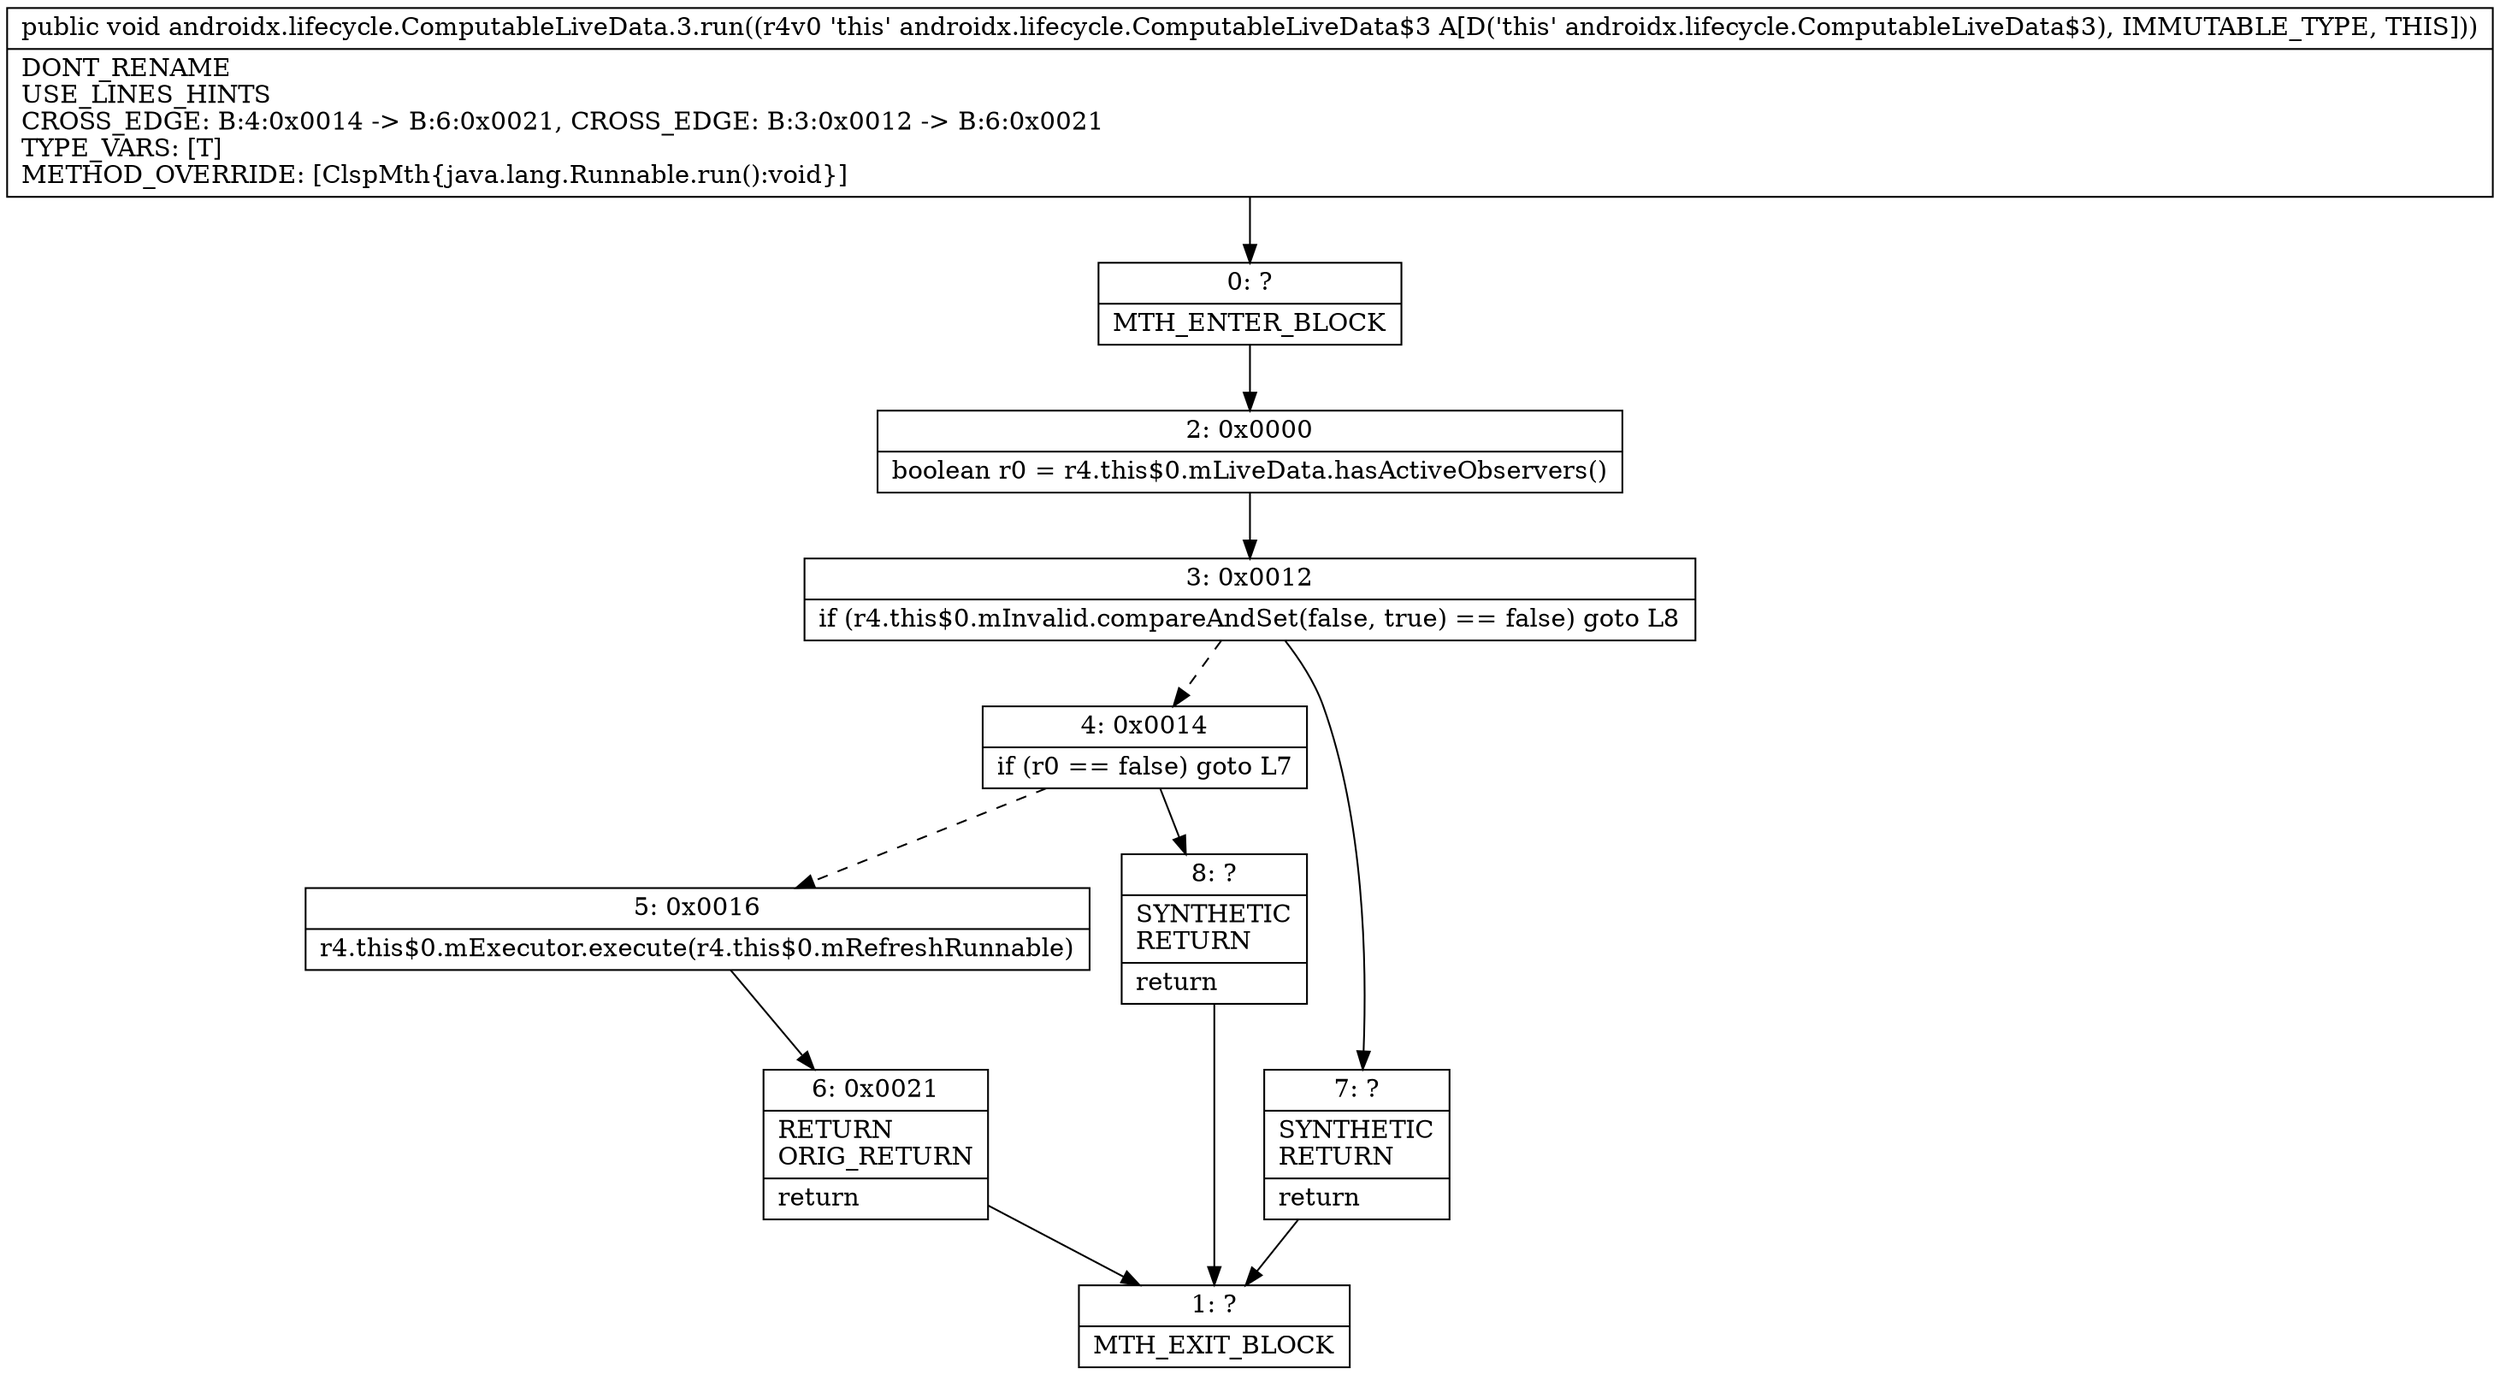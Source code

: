 digraph "CFG forandroidx.lifecycle.ComputableLiveData.3.run()V" {
Node_0 [shape=record,label="{0\:\ ?|MTH_ENTER_BLOCK\l}"];
Node_2 [shape=record,label="{2\:\ 0x0000|boolean r0 = r4.this$0.mLiveData.hasActiveObservers()\l}"];
Node_3 [shape=record,label="{3\:\ 0x0012|if (r4.this$0.mInvalid.compareAndSet(false, true) == false) goto L8\l}"];
Node_4 [shape=record,label="{4\:\ 0x0014|if (r0 == false) goto L7\l}"];
Node_5 [shape=record,label="{5\:\ 0x0016|r4.this$0.mExecutor.execute(r4.this$0.mRefreshRunnable)\l}"];
Node_6 [shape=record,label="{6\:\ 0x0021|RETURN\lORIG_RETURN\l|return\l}"];
Node_1 [shape=record,label="{1\:\ ?|MTH_EXIT_BLOCK\l}"];
Node_8 [shape=record,label="{8\:\ ?|SYNTHETIC\lRETURN\l|return\l}"];
Node_7 [shape=record,label="{7\:\ ?|SYNTHETIC\lRETURN\l|return\l}"];
MethodNode[shape=record,label="{public void androidx.lifecycle.ComputableLiveData.3.run((r4v0 'this' androidx.lifecycle.ComputableLiveData$3 A[D('this' androidx.lifecycle.ComputableLiveData$3), IMMUTABLE_TYPE, THIS]))  | DONT_RENAME\lUSE_LINES_HINTS\lCROSS_EDGE: B:4:0x0014 \-\> B:6:0x0021, CROSS_EDGE: B:3:0x0012 \-\> B:6:0x0021\lTYPE_VARS: [T]\lMETHOD_OVERRIDE: [ClspMth\{java.lang.Runnable.run():void\}]\l}"];
MethodNode -> Node_0;Node_0 -> Node_2;
Node_2 -> Node_3;
Node_3 -> Node_4[style=dashed];
Node_3 -> Node_7;
Node_4 -> Node_5[style=dashed];
Node_4 -> Node_8;
Node_5 -> Node_6;
Node_6 -> Node_1;
Node_8 -> Node_1;
Node_7 -> Node_1;
}

